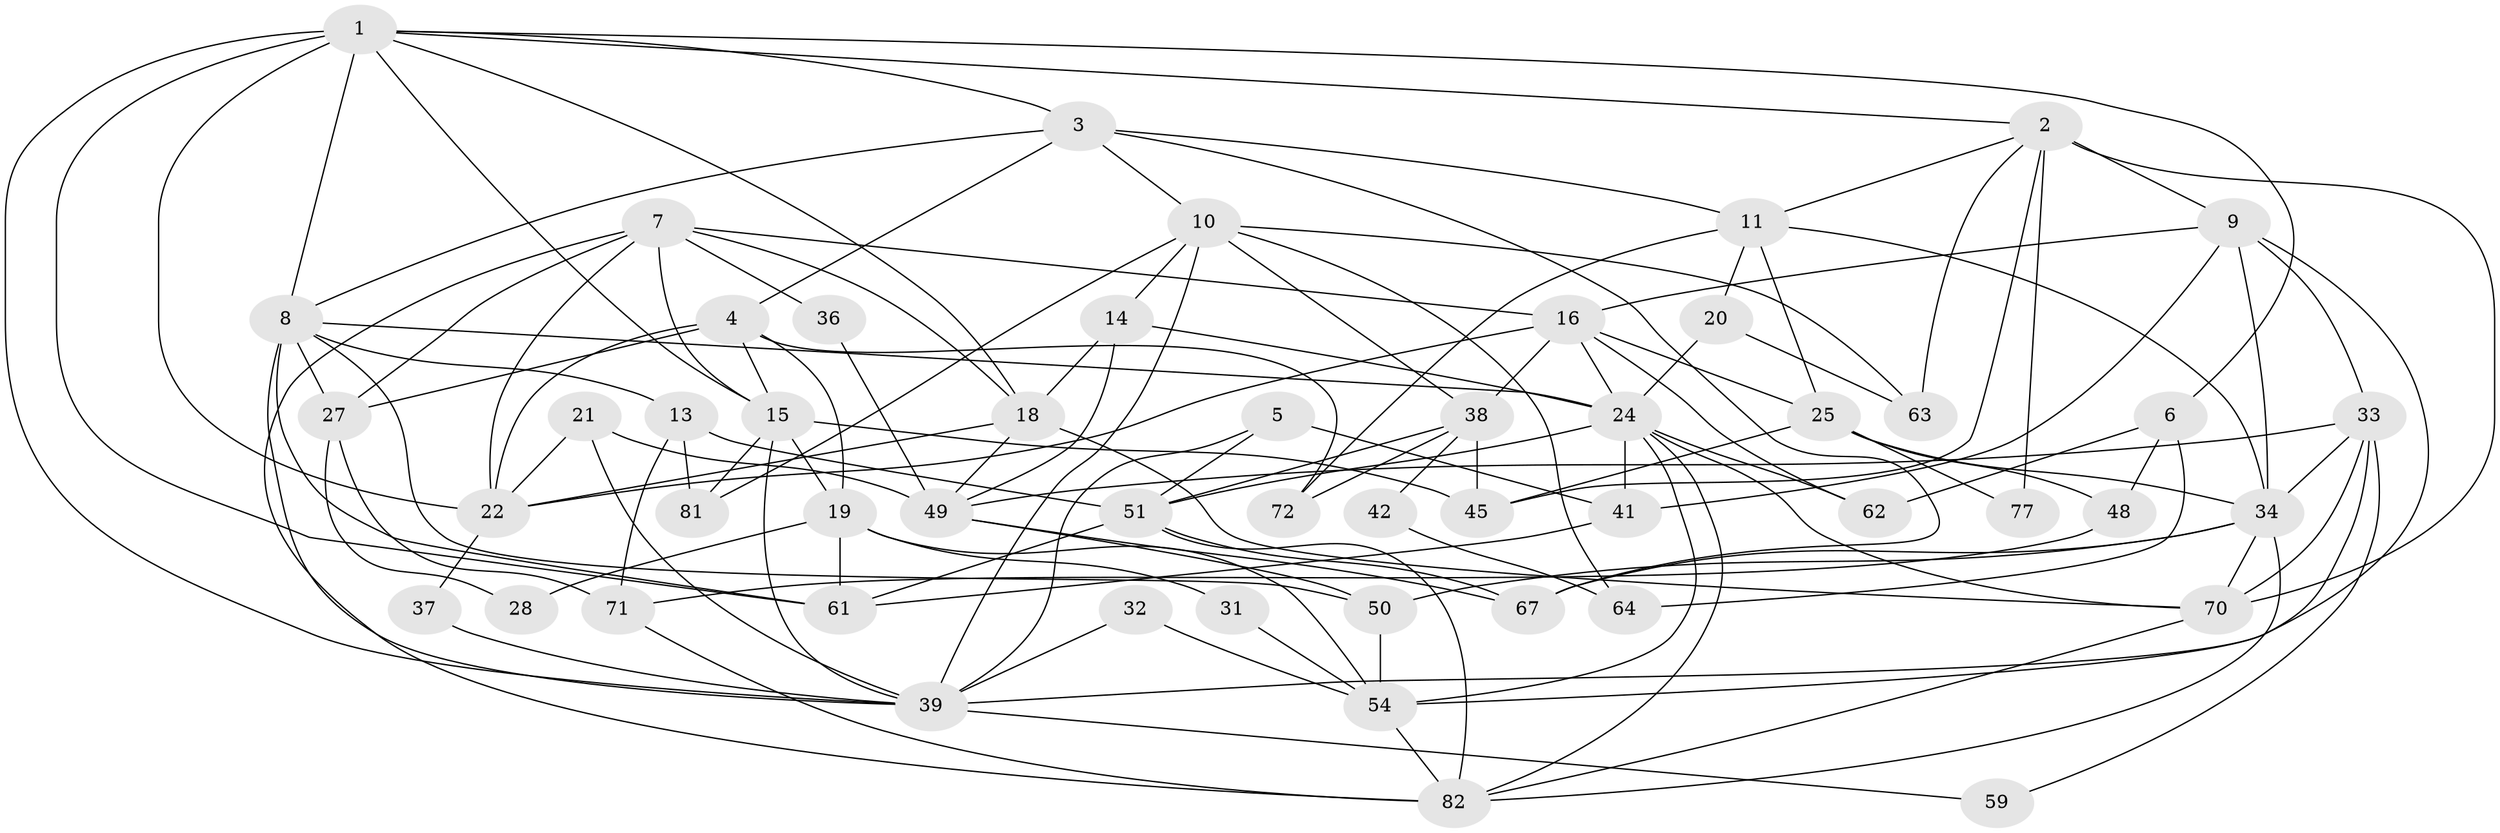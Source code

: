 // original degree distribution, {4: 0.3132530120481928, 6: 0.08433734939759036, 5: 0.1686746987951807, 3: 0.21686746987951808, 7: 0.04819277108433735, 2: 0.1566265060240964, 8: 0.012048192771084338}
// Generated by graph-tools (version 1.1) at 2025/41/03/06/25 10:41:52]
// undirected, 52 vertices, 130 edges
graph export_dot {
graph [start="1"]
  node [color=gray90,style=filled];
  1 [super="+79"];
  2 [super="+52"];
  3 [super="+17"];
  4 [super="+76"];
  5 [super="+12"];
  6 [super="+57"];
  7;
  8 [super="+26"];
  9 [super="+23"];
  10 [super="+69"];
  11 [super="+40"];
  13;
  14;
  15 [super="+46"];
  16 [super="+55"];
  18 [super="+56"];
  19 [super="+58"];
  20;
  21;
  22 [super="+30"];
  24 [super="+35"];
  25 [super="+44"];
  27 [super="+29"];
  28;
  31;
  32;
  33 [super="+43"];
  34 [super="+47"];
  36;
  37;
  38 [super="+75"];
  39 [super="+74"];
  41 [super="+73"];
  42;
  45 [super="+66"];
  48;
  49 [super="+53"];
  50 [super="+65"];
  51 [super="+80"];
  54 [super="+60"];
  59;
  61 [super="+68"];
  62;
  63;
  64;
  67;
  70 [super="+78"];
  71;
  72;
  77;
  81;
  82 [super="+83"];
  1 -- 18;
  1 -- 39;
  1 -- 2;
  1 -- 3;
  1 -- 6;
  1 -- 22;
  1 -- 8;
  1 -- 61;
  1 -- 15;
  2 -- 63;
  2 -- 70 [weight=2];
  2 -- 77;
  2 -- 11;
  2 -- 45;
  2 -- 9;
  3 -- 8 [weight=2];
  3 -- 67;
  3 -- 10;
  3 -- 11;
  3 -- 4;
  4 -- 15;
  4 -- 19;
  4 -- 72;
  4 -- 27;
  4 -- 22;
  5 -- 39;
  5 -- 51;
  5 -- 41;
  6 -- 48;
  6 -- 64;
  6 -- 62;
  7 -- 82;
  7 -- 16;
  7 -- 36;
  7 -- 27;
  7 -- 18;
  7 -- 22;
  7 -- 15;
  8 -- 27;
  8 -- 61;
  8 -- 39;
  8 -- 24;
  8 -- 13;
  8 -- 50;
  9 -- 33;
  9 -- 39;
  9 -- 41;
  9 -- 16;
  9 -- 34;
  10 -- 64;
  10 -- 39;
  10 -- 81;
  10 -- 38;
  10 -- 14;
  10 -- 63;
  11 -- 20;
  11 -- 25;
  11 -- 34;
  11 -- 72;
  13 -- 71;
  13 -- 81;
  13 -- 51;
  14 -- 49;
  14 -- 18;
  14 -- 24;
  15 -- 81;
  15 -- 19;
  15 -- 45;
  15 -- 39;
  16 -- 22;
  16 -- 38;
  16 -- 25;
  16 -- 24;
  16 -- 62;
  18 -- 49;
  18 -- 22;
  18 -- 70;
  19 -- 54;
  19 -- 28;
  19 -- 31;
  19 -- 61;
  20 -- 24;
  20 -- 63;
  21 -- 49;
  21 -- 39;
  21 -- 22;
  22 -- 37;
  24 -- 41;
  24 -- 82;
  24 -- 51;
  24 -- 54;
  24 -- 62;
  24 -- 70;
  25 -- 48;
  25 -- 77;
  25 -- 34;
  25 -- 45;
  27 -- 28;
  27 -- 71;
  31 -- 54;
  32 -- 39;
  32 -- 54;
  33 -- 59;
  33 -- 49;
  33 -- 54;
  33 -- 34;
  33 -- 70;
  34 -- 70;
  34 -- 50;
  34 -- 67;
  34 -- 82;
  36 -- 49;
  37 -- 39;
  38 -- 72;
  38 -- 42;
  38 -- 45;
  38 -- 51;
  39 -- 59;
  41 -- 61;
  42 -- 64;
  48 -- 71;
  49 -- 67;
  49 -- 50;
  50 -- 54;
  51 -- 82;
  51 -- 61;
  51 -- 67;
  54 -- 82;
  70 -- 82;
  71 -- 82;
}
